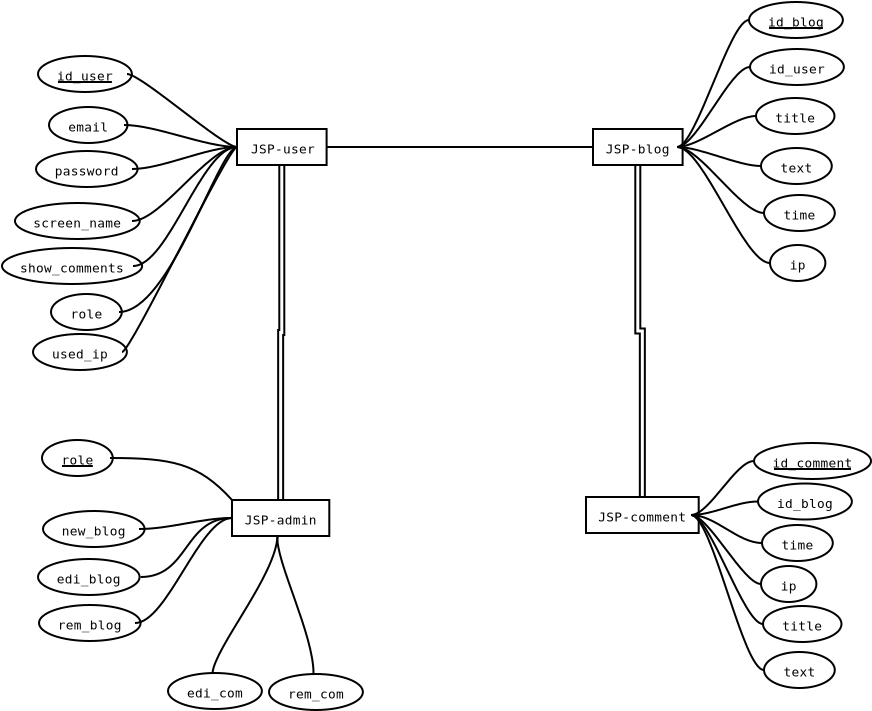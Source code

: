 <?xml version="1.0" encoding="UTF-8"?>
<dia:diagram xmlns:dia="http://www.lysator.liu.se/~alla/dia/">
  <dia:layer name="Background" visible="true">
    <dia:object type="ER - Entity" version="0" id="O0">
      <dia:attribute name="obj_pos">
        <dia:point val="12.15,2.55"/>
      </dia:attribute>
      <dia:attribute name="obj_bb">
        <dia:rectangle val="12.1,2.5;16.4,4.4"/>
      </dia:attribute>
      <dia:attribute name="elem_corner">
        <dia:point val="12.15,2.55"/>
      </dia:attribute>
      <dia:attribute name="elem_width">
        <dia:real val="4.2"/>
      </dia:attribute>
      <dia:attribute name="elem_height">
        <dia:real val="1.8"/>
      </dia:attribute>
      <dia:attribute name="border_width">
        <dia:real val="0.1"/>
      </dia:attribute>
      <dia:attribute name="border_color">
        <dia:color val="#000000"/>
      </dia:attribute>
      <dia:attribute name="inner_color">
        <dia:color val="#ffffff"/>
      </dia:attribute>
      <dia:attribute name="name">
        <dia:string>#JSP-user#</dia:string>
      </dia:attribute>
      <dia:attribute name="weak">
        <dia:boolean val="false"/>
      </dia:attribute>
      <dia:attribute name="associative">
        <dia:boolean val="false"/>
      </dia:attribute>
      <dia:attribute name="font">
        <dia:font family="monospace" style="0" name="Courier"/>
      </dia:attribute>
      <dia:attribute name="font_height">
        <dia:real val="0.8"/>
      </dia:attribute>
    </dia:object>
    <dia:object type="ER - Attribute" version="0" id="O1">
      <dia:attribute name="obj_pos">
        <dia:point val="2.2,-1.1"/>
      </dia:attribute>
      <dia:attribute name="obj_bb">
        <dia:rectangle val="2.15,-1.15;6.7,0.75"/>
      </dia:attribute>
      <dia:attribute name="elem_corner">
        <dia:point val="2.2,-1.1"/>
      </dia:attribute>
      <dia:attribute name="elem_width">
        <dia:real val="4.45"/>
      </dia:attribute>
      <dia:attribute name="elem_height">
        <dia:real val="1.8"/>
      </dia:attribute>
      <dia:attribute name="border_width">
        <dia:real val="0.1"/>
      </dia:attribute>
      <dia:attribute name="border_color">
        <dia:color val="#000000"/>
      </dia:attribute>
      <dia:attribute name="inner_color">
        <dia:color val="#ffffff"/>
      </dia:attribute>
      <dia:attribute name="name">
        <dia:string>#id_user#</dia:string>
      </dia:attribute>
      <dia:attribute name="key">
        <dia:boolean val="true"/>
      </dia:attribute>
      <dia:attribute name="weak_key">
        <dia:boolean val="false"/>
      </dia:attribute>
      <dia:attribute name="derived">
        <dia:boolean val="false"/>
      </dia:attribute>
      <dia:attribute name="multivalued">
        <dia:boolean val="false"/>
      </dia:attribute>
      <dia:attribute name="font">
        <dia:font family="monospace" style="0" name="Courier"/>
      </dia:attribute>
      <dia:attribute name="font_height">
        <dia:real val="0.8"/>
      </dia:attribute>
    </dia:object>
    <dia:object type="Standard - BezierLine" version="0" id="O2">
      <dia:attribute name="obj_pos">
        <dia:point val="6.65,-0.2"/>
      </dia:attribute>
      <dia:attribute name="obj_bb">
        <dia:rectangle val="6.6,-0.25;12.2,3.5"/>
      </dia:attribute>
      <dia:attribute name="bez_points">
        <dia:point val="6.65,-0.2"/>
        <dia:point val="7.364,-0.2"/>
        <dia:point val="11.436,3.45"/>
        <dia:point val="12.15,3.45"/>
      </dia:attribute>
      <dia:attribute name="corner_types">
        <dia:enum val="0"/>
        <dia:enum val="0"/>
      </dia:attribute>
      <dia:connections>
        <dia:connection handle="0" to="O1" connection="4"/>
        <dia:connection handle="3" to="O0" connection="3"/>
      </dia:connections>
    </dia:object>
    <dia:object type="ER - Attribute" version="0" id="O3">
      <dia:attribute name="obj_pos">
        <dia:point val="2.75,1.45"/>
      </dia:attribute>
      <dia:attribute name="obj_bb">
        <dia:rectangle val="2.7,1.4;6.55,3.3"/>
      </dia:attribute>
      <dia:attribute name="elem_corner">
        <dia:point val="2.75,1.45"/>
      </dia:attribute>
      <dia:attribute name="elem_width">
        <dia:real val="3.75"/>
      </dia:attribute>
      <dia:attribute name="elem_height">
        <dia:real val="1.8"/>
      </dia:attribute>
      <dia:attribute name="border_width">
        <dia:real val="0.1"/>
      </dia:attribute>
      <dia:attribute name="border_color">
        <dia:color val="#000000"/>
      </dia:attribute>
      <dia:attribute name="inner_color">
        <dia:color val="#ffffff"/>
      </dia:attribute>
      <dia:attribute name="name">
        <dia:string>#email#</dia:string>
      </dia:attribute>
      <dia:attribute name="key">
        <dia:boolean val="false"/>
      </dia:attribute>
      <dia:attribute name="weak_key">
        <dia:boolean val="false"/>
      </dia:attribute>
      <dia:attribute name="derived">
        <dia:boolean val="false"/>
      </dia:attribute>
      <dia:attribute name="multivalued">
        <dia:boolean val="false"/>
      </dia:attribute>
      <dia:attribute name="font">
        <dia:font family="monospace" style="0" name="Courier"/>
      </dia:attribute>
      <dia:attribute name="font_height">
        <dia:real val="0.8"/>
      </dia:attribute>
    </dia:object>
    <dia:object type="Standard - BezierLine" version="0" id="O4">
      <dia:attribute name="obj_pos">
        <dia:point val="6.5,2.35"/>
      </dia:attribute>
      <dia:attribute name="obj_bb">
        <dia:rectangle val="6.45,2.3;12.2,3.5"/>
      </dia:attribute>
      <dia:attribute name="bez_points">
        <dia:point val="6.5,2.35"/>
        <dia:point val="8.094,2.35"/>
        <dia:point val="10.556,3.45"/>
        <dia:point val="12.15,3.45"/>
      </dia:attribute>
      <dia:attribute name="corner_types">
        <dia:enum val="0"/>
        <dia:enum val="0"/>
      </dia:attribute>
      <dia:connections>
        <dia:connection handle="0" to="O3" connection="4"/>
        <dia:connection handle="3" to="O0" connection="3"/>
      </dia:connections>
    </dia:object>
    <dia:object type="ER - Attribute" version="0" id="O5">
      <dia:attribute name="obj_pos">
        <dia:point val="2.1,3.65"/>
      </dia:attribute>
      <dia:attribute name="obj_bb">
        <dia:rectangle val="2.05,3.6;6.95,5.5"/>
      </dia:attribute>
      <dia:attribute name="elem_corner">
        <dia:point val="2.1,3.65"/>
      </dia:attribute>
      <dia:attribute name="elem_width">
        <dia:real val="4.8"/>
      </dia:attribute>
      <dia:attribute name="elem_height">
        <dia:real val="1.8"/>
      </dia:attribute>
      <dia:attribute name="border_width">
        <dia:real val="0.1"/>
      </dia:attribute>
      <dia:attribute name="border_color">
        <dia:color val="#000000"/>
      </dia:attribute>
      <dia:attribute name="inner_color">
        <dia:color val="#ffffff"/>
      </dia:attribute>
      <dia:attribute name="name">
        <dia:string>#password#</dia:string>
      </dia:attribute>
      <dia:attribute name="key">
        <dia:boolean val="false"/>
      </dia:attribute>
      <dia:attribute name="weak_key">
        <dia:boolean val="false"/>
      </dia:attribute>
      <dia:attribute name="derived">
        <dia:boolean val="false"/>
      </dia:attribute>
      <dia:attribute name="multivalued">
        <dia:boolean val="false"/>
      </dia:attribute>
      <dia:attribute name="font">
        <dia:font family="monospace" style="0" name="Courier"/>
      </dia:attribute>
      <dia:attribute name="font_height">
        <dia:real val="0.8"/>
      </dia:attribute>
    </dia:object>
    <dia:object type="Standard - BezierLine" version="0" id="O6">
      <dia:attribute name="obj_pos">
        <dia:point val="12.15,3.45"/>
      </dia:attribute>
      <dia:attribute name="obj_bb">
        <dia:rectangle val="6.85,3.4;12.2,4.6"/>
      </dia:attribute>
      <dia:attribute name="bez_points">
        <dia:point val="12.15,3.45"/>
        <dia:point val="10.639,3.45"/>
        <dia:point val="8.411,4.55"/>
        <dia:point val="6.9,4.55"/>
      </dia:attribute>
      <dia:attribute name="corner_types">
        <dia:enum val="0"/>
        <dia:enum val="0"/>
      </dia:attribute>
      <dia:connections>
        <dia:connection handle="0" to="O0" connection="3"/>
        <dia:connection handle="3" to="O5" connection="4"/>
      </dia:connections>
    </dia:object>
    <dia:object type="ER - Attribute" version="0" id="O7">
      <dia:attribute name="obj_pos">
        <dia:point val="1.05,6.25"/>
      </dia:attribute>
      <dia:attribute name="obj_bb">
        <dia:rectangle val="1,6.2;6.95,8.1"/>
      </dia:attribute>
      <dia:attribute name="elem_corner">
        <dia:point val="1.05,6.25"/>
      </dia:attribute>
      <dia:attribute name="elem_width">
        <dia:real val="5.85"/>
      </dia:attribute>
      <dia:attribute name="elem_height">
        <dia:real val="1.8"/>
      </dia:attribute>
      <dia:attribute name="border_width">
        <dia:real val="0.1"/>
      </dia:attribute>
      <dia:attribute name="border_color">
        <dia:color val="#000000"/>
      </dia:attribute>
      <dia:attribute name="inner_color">
        <dia:color val="#ffffff"/>
      </dia:attribute>
      <dia:attribute name="name">
        <dia:string>#screen_name#</dia:string>
      </dia:attribute>
      <dia:attribute name="key">
        <dia:boolean val="false"/>
      </dia:attribute>
      <dia:attribute name="weak_key">
        <dia:boolean val="false"/>
      </dia:attribute>
      <dia:attribute name="derived">
        <dia:boolean val="false"/>
      </dia:attribute>
      <dia:attribute name="multivalued">
        <dia:boolean val="false"/>
      </dia:attribute>
      <dia:attribute name="font">
        <dia:font family="monospace" style="0" name="Courier"/>
      </dia:attribute>
      <dia:attribute name="font_height">
        <dia:real val="0.8"/>
      </dia:attribute>
    </dia:object>
    <dia:object type="Standard - BezierLine" version="0" id="O8">
      <dia:attribute name="obj_pos">
        <dia:point val="12.15,3.45"/>
      </dia:attribute>
      <dia:attribute name="obj_bb">
        <dia:rectangle val="6.85,3.4;12.2,7.2"/>
      </dia:attribute>
      <dia:attribute name="bez_points">
        <dia:point val="12.15,3.45"/>
        <dia:point val="10.689,3.45"/>
        <dia:point val="8.361,7.15"/>
        <dia:point val="6.9,7.15"/>
      </dia:attribute>
      <dia:attribute name="corner_types">
        <dia:enum val="0"/>
        <dia:enum val="0"/>
      </dia:attribute>
      <dia:connections>
        <dia:connection handle="0" to="O0" connection="3"/>
        <dia:connection handle="3" to="O7" connection="4"/>
      </dia:connections>
    </dia:object>
    <dia:object type="ER - Entity" version="0" id="O9">
      <dia:attribute name="obj_pos">
        <dia:point val="29.95,2.55"/>
      </dia:attribute>
      <dia:attribute name="obj_bb">
        <dia:rectangle val="29.9,2.5;34.2,4.4"/>
      </dia:attribute>
      <dia:attribute name="elem_corner">
        <dia:point val="29.95,2.55"/>
      </dia:attribute>
      <dia:attribute name="elem_width">
        <dia:real val="4.2"/>
      </dia:attribute>
      <dia:attribute name="elem_height">
        <dia:real val="1.8"/>
      </dia:attribute>
      <dia:attribute name="border_width">
        <dia:real val="0.1"/>
      </dia:attribute>
      <dia:attribute name="border_color">
        <dia:color val="#000000"/>
      </dia:attribute>
      <dia:attribute name="inner_color">
        <dia:color val="#ffffff"/>
      </dia:attribute>
      <dia:attribute name="name">
        <dia:string>#JSP-blog#</dia:string>
      </dia:attribute>
      <dia:attribute name="weak">
        <dia:boolean val="false"/>
      </dia:attribute>
      <dia:attribute name="associative">
        <dia:boolean val="false"/>
      </dia:attribute>
      <dia:attribute name="font">
        <dia:font family="monospace" style="0" name="Courier"/>
      </dia:attribute>
      <dia:attribute name="font_height">
        <dia:real val="0.8"/>
      </dia:attribute>
    </dia:object>
    <dia:object type="ER - Attribute" version="0" id="O10">
      <dia:attribute name="obj_pos">
        <dia:point val="37.75,-3.8"/>
      </dia:attribute>
      <dia:attribute name="obj_bb">
        <dia:rectangle val="37.7,-3.85;42.25,-1.95"/>
      </dia:attribute>
      <dia:attribute name="elem_corner">
        <dia:point val="37.75,-3.8"/>
      </dia:attribute>
      <dia:attribute name="elem_width">
        <dia:real val="4.45"/>
      </dia:attribute>
      <dia:attribute name="elem_height">
        <dia:real val="1.8"/>
      </dia:attribute>
      <dia:attribute name="border_width">
        <dia:real val="0.1"/>
      </dia:attribute>
      <dia:attribute name="border_color">
        <dia:color val="#000000"/>
      </dia:attribute>
      <dia:attribute name="inner_color">
        <dia:color val="#ffffff"/>
      </dia:attribute>
      <dia:attribute name="name">
        <dia:string>#id_blog#</dia:string>
      </dia:attribute>
      <dia:attribute name="key">
        <dia:boolean val="true"/>
      </dia:attribute>
      <dia:attribute name="weak_key">
        <dia:boolean val="false"/>
      </dia:attribute>
      <dia:attribute name="derived">
        <dia:boolean val="false"/>
      </dia:attribute>
      <dia:attribute name="multivalued">
        <dia:boolean val="false"/>
      </dia:attribute>
      <dia:attribute name="font">
        <dia:font family="monospace" style="0" name="Courier"/>
      </dia:attribute>
      <dia:attribute name="font_height">
        <dia:real val="0.8"/>
      </dia:attribute>
    </dia:object>
    <dia:object type="ER - Attribute" version="0" id="O11">
      <dia:attribute name="obj_pos">
        <dia:point val="37.8,-1.45"/>
      </dia:attribute>
      <dia:attribute name="obj_bb">
        <dia:rectangle val="37.75,-1.5;42.3,0.4"/>
      </dia:attribute>
      <dia:attribute name="elem_corner">
        <dia:point val="37.8,-1.45"/>
      </dia:attribute>
      <dia:attribute name="elem_width">
        <dia:real val="4.45"/>
      </dia:attribute>
      <dia:attribute name="elem_height">
        <dia:real val="1.8"/>
      </dia:attribute>
      <dia:attribute name="border_width">
        <dia:real val="0.1"/>
      </dia:attribute>
      <dia:attribute name="border_color">
        <dia:color val="#000000"/>
      </dia:attribute>
      <dia:attribute name="inner_color">
        <dia:color val="#ffffff"/>
      </dia:attribute>
      <dia:attribute name="name">
        <dia:string>#id_user#</dia:string>
      </dia:attribute>
      <dia:attribute name="key">
        <dia:boolean val="false"/>
      </dia:attribute>
      <dia:attribute name="weak_key">
        <dia:boolean val="false"/>
      </dia:attribute>
      <dia:attribute name="derived">
        <dia:boolean val="false"/>
      </dia:attribute>
      <dia:attribute name="multivalued">
        <dia:boolean val="false"/>
      </dia:attribute>
      <dia:attribute name="font">
        <dia:font family="monospace" style="0" name="Courier"/>
      </dia:attribute>
      <dia:attribute name="font_height">
        <dia:real val="0.8"/>
      </dia:attribute>
    </dia:object>
    <dia:object type="ER - Attribute" version="0" id="O12">
      <dia:attribute name="obj_pos">
        <dia:point val="38.1,1"/>
      </dia:attribute>
      <dia:attribute name="obj_bb">
        <dia:rectangle val="38.05,0.95;41.9,2.85"/>
      </dia:attribute>
      <dia:attribute name="elem_corner">
        <dia:point val="38.1,1"/>
      </dia:attribute>
      <dia:attribute name="elem_width">
        <dia:real val="3.75"/>
      </dia:attribute>
      <dia:attribute name="elem_height">
        <dia:real val="1.8"/>
      </dia:attribute>
      <dia:attribute name="border_width">
        <dia:real val="0.1"/>
      </dia:attribute>
      <dia:attribute name="border_color">
        <dia:color val="#000000"/>
      </dia:attribute>
      <dia:attribute name="inner_color">
        <dia:color val="#ffffff"/>
      </dia:attribute>
      <dia:attribute name="name">
        <dia:string>#title#</dia:string>
      </dia:attribute>
      <dia:attribute name="key">
        <dia:boolean val="false"/>
      </dia:attribute>
      <dia:attribute name="weak_key">
        <dia:boolean val="false"/>
      </dia:attribute>
      <dia:attribute name="derived">
        <dia:boolean val="false"/>
      </dia:attribute>
      <dia:attribute name="multivalued">
        <dia:boolean val="false"/>
      </dia:attribute>
      <dia:attribute name="font">
        <dia:font family="monospace" style="0" name="Courier"/>
      </dia:attribute>
      <dia:attribute name="font_height">
        <dia:real val="0.8"/>
      </dia:attribute>
    </dia:object>
    <dia:object type="ER - Attribute" version="0" id="O13">
      <dia:attribute name="obj_pos">
        <dia:point val="38.35,3.5"/>
      </dia:attribute>
      <dia:attribute name="obj_bb">
        <dia:rectangle val="38.3,3.45;41.8,5.35"/>
      </dia:attribute>
      <dia:attribute name="elem_corner">
        <dia:point val="38.35,3.5"/>
      </dia:attribute>
      <dia:attribute name="elem_width">
        <dia:real val="3.4"/>
      </dia:attribute>
      <dia:attribute name="elem_height">
        <dia:real val="1.8"/>
      </dia:attribute>
      <dia:attribute name="border_width">
        <dia:real val="0.1"/>
      </dia:attribute>
      <dia:attribute name="border_color">
        <dia:color val="#000000"/>
      </dia:attribute>
      <dia:attribute name="inner_color">
        <dia:color val="#ffffff"/>
      </dia:attribute>
      <dia:attribute name="name">
        <dia:string>#text#</dia:string>
      </dia:attribute>
      <dia:attribute name="key">
        <dia:boolean val="false"/>
      </dia:attribute>
      <dia:attribute name="weak_key">
        <dia:boolean val="false"/>
      </dia:attribute>
      <dia:attribute name="derived">
        <dia:boolean val="false"/>
      </dia:attribute>
      <dia:attribute name="multivalued">
        <dia:boolean val="false"/>
      </dia:attribute>
      <dia:attribute name="font">
        <dia:font family="monospace" style="0" name="Courier"/>
      </dia:attribute>
      <dia:attribute name="font_height">
        <dia:real val="0.8"/>
      </dia:attribute>
    </dia:object>
    <dia:object type="ER - Attribute" version="0" id="O14">
      <dia:attribute name="obj_pos">
        <dia:point val="38.5,5.85"/>
      </dia:attribute>
      <dia:attribute name="obj_bb">
        <dia:rectangle val="38.45,5.8;41.95,7.7"/>
      </dia:attribute>
      <dia:attribute name="elem_corner">
        <dia:point val="38.5,5.85"/>
      </dia:attribute>
      <dia:attribute name="elem_width">
        <dia:real val="3.4"/>
      </dia:attribute>
      <dia:attribute name="elem_height">
        <dia:real val="1.8"/>
      </dia:attribute>
      <dia:attribute name="border_width">
        <dia:real val="0.1"/>
      </dia:attribute>
      <dia:attribute name="border_color">
        <dia:color val="#000000"/>
      </dia:attribute>
      <dia:attribute name="inner_color">
        <dia:color val="#ffffff"/>
      </dia:attribute>
      <dia:attribute name="name">
        <dia:string>#time#</dia:string>
      </dia:attribute>
      <dia:attribute name="key">
        <dia:boolean val="false"/>
      </dia:attribute>
      <dia:attribute name="weak_key">
        <dia:boolean val="false"/>
      </dia:attribute>
      <dia:attribute name="derived">
        <dia:boolean val="false"/>
      </dia:attribute>
      <dia:attribute name="multivalued">
        <dia:boolean val="false"/>
      </dia:attribute>
      <dia:attribute name="font">
        <dia:font family="monospace" style="0" name="Courier"/>
      </dia:attribute>
      <dia:attribute name="font_height">
        <dia:real val="0.8"/>
      </dia:attribute>
    </dia:object>
    <dia:object type="ER - Attribute" version="0" id="O15">
      <dia:attribute name="obj_pos">
        <dia:point val="38.8,8.35"/>
      </dia:attribute>
      <dia:attribute name="obj_bb">
        <dia:rectangle val="38.75,8.3;41.55,10.2"/>
      </dia:attribute>
      <dia:attribute name="elem_corner">
        <dia:point val="38.8,8.35"/>
      </dia:attribute>
      <dia:attribute name="elem_width">
        <dia:real val="2.7"/>
      </dia:attribute>
      <dia:attribute name="elem_height">
        <dia:real val="1.8"/>
      </dia:attribute>
      <dia:attribute name="border_width">
        <dia:real val="0.1"/>
      </dia:attribute>
      <dia:attribute name="border_color">
        <dia:color val="#000000"/>
      </dia:attribute>
      <dia:attribute name="inner_color">
        <dia:color val="#ffffff"/>
      </dia:attribute>
      <dia:attribute name="name">
        <dia:string>#ip#</dia:string>
      </dia:attribute>
      <dia:attribute name="key">
        <dia:boolean val="false"/>
      </dia:attribute>
      <dia:attribute name="weak_key">
        <dia:boolean val="false"/>
      </dia:attribute>
      <dia:attribute name="derived">
        <dia:boolean val="false"/>
      </dia:attribute>
      <dia:attribute name="multivalued">
        <dia:boolean val="false"/>
      </dia:attribute>
      <dia:attribute name="font">
        <dia:font family="monospace" style="0" name="Courier"/>
      </dia:attribute>
      <dia:attribute name="font_height">
        <dia:real val="0.8"/>
      </dia:attribute>
    </dia:object>
    <dia:object type="Standard - BezierLine" version="0" id="O16">
      <dia:attribute name="obj_pos">
        <dia:point val="34.15,3.45"/>
      </dia:attribute>
      <dia:attribute name="obj_bb">
        <dia:rectangle val="34.1,-2.95;37.8,3.5"/>
      </dia:attribute>
      <dia:attribute name="bez_points">
        <dia:point val="34.15,3.45"/>
        <dia:point val="35.113,3.45"/>
        <dia:point val="36.787,-2.9"/>
        <dia:point val="37.75,-2.9"/>
      </dia:attribute>
      <dia:attribute name="corner_types">
        <dia:enum val="0"/>
        <dia:enum val="0"/>
      </dia:attribute>
      <dia:connections>
        <dia:connection handle="0" to="O9" connection="4"/>
        <dia:connection handle="3" to="O10" connection="3"/>
      </dia:connections>
    </dia:object>
    <dia:object type="Standard - BezierLine" version="0" id="O17">
      <dia:attribute name="obj_pos">
        <dia:point val="37.8,-0.55"/>
      </dia:attribute>
      <dia:attribute name="obj_bb">
        <dia:rectangle val="34.1,-0.6;37.85,3.5"/>
      </dia:attribute>
      <dia:attribute name="bez_points">
        <dia:point val="37.8,-0.55"/>
        <dia:point val="36.821,-0.55"/>
        <dia:point val="35.129,3.45"/>
        <dia:point val="34.15,3.45"/>
      </dia:attribute>
      <dia:attribute name="corner_types">
        <dia:enum val="0"/>
        <dia:enum val="0"/>
      </dia:attribute>
      <dia:connections>
        <dia:connection handle="0" to="O11" connection="3"/>
        <dia:connection handle="3" to="O9" connection="4"/>
      </dia:connections>
    </dia:object>
    <dia:object type="Standard - BezierLine" version="0" id="O18">
      <dia:attribute name="obj_pos">
        <dia:point val="38.1,1.9"/>
      </dia:attribute>
      <dia:attribute name="obj_bb">
        <dia:rectangle val="34.1,1.85;38.15,3.5"/>
      </dia:attribute>
      <dia:attribute name="bez_points">
        <dia:point val="38.1,1.9"/>
        <dia:point val="37.021,1.9"/>
        <dia:point val="35.229,3.45"/>
        <dia:point val="34.15,3.45"/>
      </dia:attribute>
      <dia:attribute name="corner_types">
        <dia:enum val="0"/>
        <dia:enum val="0"/>
      </dia:attribute>
      <dia:connections>
        <dia:connection handle="0" to="O12" connection="3"/>
        <dia:connection handle="3" to="O9" connection="4"/>
      </dia:connections>
    </dia:object>
    <dia:object type="Standard - BezierLine" version="0" id="O19">
      <dia:attribute name="obj_pos">
        <dia:point val="38.35,4.4"/>
      </dia:attribute>
      <dia:attribute name="obj_bb">
        <dia:rectangle val="34.1,3.4;38.4,4.45"/>
      </dia:attribute>
      <dia:attribute name="bez_points">
        <dia:point val="38.35,4.4"/>
        <dia:point val="37.188,4.4"/>
        <dia:point val="35.312,3.45"/>
        <dia:point val="34.15,3.45"/>
      </dia:attribute>
      <dia:attribute name="corner_types">
        <dia:enum val="0"/>
        <dia:enum val="0"/>
      </dia:attribute>
      <dia:connections>
        <dia:connection handle="0" to="O13" connection="3"/>
        <dia:connection handle="3" to="O9" connection="4"/>
      </dia:connections>
    </dia:object>
    <dia:object type="Standard - BezierLine" version="0" id="O20">
      <dia:attribute name="obj_pos">
        <dia:point val="38.5,6.75"/>
      </dia:attribute>
      <dia:attribute name="obj_bb">
        <dia:rectangle val="34.1,3.4;38.55,6.8"/>
      </dia:attribute>
      <dia:attribute name="bez_points">
        <dia:point val="38.5,6.75"/>
        <dia:point val="37.338,6.75"/>
        <dia:point val="35.312,3.45"/>
        <dia:point val="34.15,3.45"/>
      </dia:attribute>
      <dia:attribute name="corner_types">
        <dia:enum val="0"/>
        <dia:enum val="0"/>
      </dia:attribute>
      <dia:connections>
        <dia:connection handle="0" to="O14" connection="3"/>
        <dia:connection handle="3" to="O9" connection="4"/>
      </dia:connections>
    </dia:object>
    <dia:object type="Standard - BezierLine" version="0" id="O21">
      <dia:attribute name="obj_pos">
        <dia:point val="38.8,9.25"/>
      </dia:attribute>
      <dia:attribute name="obj_bb">
        <dia:rectangle val="34.1,3.4;38.85,9.3"/>
      </dia:attribute>
      <dia:attribute name="bez_points">
        <dia:point val="38.8,9.25"/>
        <dia:point val="37.489,9.25"/>
        <dia:point val="35.461,3.45"/>
        <dia:point val="34.15,3.45"/>
      </dia:attribute>
      <dia:attribute name="corner_types">
        <dia:enum val="0"/>
        <dia:enum val="0"/>
      </dia:attribute>
      <dia:connections>
        <dia:connection handle="0" to="O15" connection="3"/>
        <dia:connection handle="3" to="O9" connection="4"/>
      </dia:connections>
    </dia:object>
    <dia:object type="ER - Entity" version="0" id="O22">
      <dia:attribute name="obj_pos">
        <dia:point val="29.6,20.95"/>
      </dia:attribute>
      <dia:attribute name="obj_bb">
        <dia:rectangle val="29.55,20.9;34.9,22.8"/>
      </dia:attribute>
      <dia:attribute name="elem_corner">
        <dia:point val="29.6,20.95"/>
      </dia:attribute>
      <dia:attribute name="elem_width">
        <dia:real val="5.25"/>
      </dia:attribute>
      <dia:attribute name="elem_height">
        <dia:real val="1.8"/>
      </dia:attribute>
      <dia:attribute name="border_width">
        <dia:real val="0.1"/>
      </dia:attribute>
      <dia:attribute name="border_color">
        <dia:color val="#000000"/>
      </dia:attribute>
      <dia:attribute name="inner_color">
        <dia:color val="#ffffff"/>
      </dia:attribute>
      <dia:attribute name="name">
        <dia:string>#JSP-comment#</dia:string>
      </dia:attribute>
      <dia:attribute name="weak">
        <dia:boolean val="false"/>
      </dia:attribute>
      <dia:attribute name="associative">
        <dia:boolean val="false"/>
      </dia:attribute>
      <dia:attribute name="font">
        <dia:font family="monospace" style="0" name="Courier"/>
      </dia:attribute>
      <dia:attribute name="font_height">
        <dia:real val="0.8"/>
      </dia:attribute>
    </dia:object>
    <dia:object type="ER - Attribute" version="0" id="O23">
      <dia:attribute name="obj_pos">
        <dia:point val="38,18.25"/>
      </dia:attribute>
      <dia:attribute name="obj_bb">
        <dia:rectangle val="37.95,18.2;43.55,20.1"/>
      </dia:attribute>
      <dia:attribute name="elem_corner">
        <dia:point val="38,18.25"/>
      </dia:attribute>
      <dia:attribute name="elem_width">
        <dia:real val="5.5"/>
      </dia:attribute>
      <dia:attribute name="elem_height">
        <dia:real val="1.8"/>
      </dia:attribute>
      <dia:attribute name="border_width">
        <dia:real val="0.1"/>
      </dia:attribute>
      <dia:attribute name="border_color">
        <dia:color val="#000000"/>
      </dia:attribute>
      <dia:attribute name="inner_color">
        <dia:color val="#ffffff"/>
      </dia:attribute>
      <dia:attribute name="name">
        <dia:string>#id_comment#</dia:string>
      </dia:attribute>
      <dia:attribute name="key">
        <dia:boolean val="true"/>
      </dia:attribute>
      <dia:attribute name="weak_key">
        <dia:boolean val="false"/>
      </dia:attribute>
      <dia:attribute name="derived">
        <dia:boolean val="false"/>
      </dia:attribute>
      <dia:attribute name="multivalued">
        <dia:boolean val="false"/>
      </dia:attribute>
      <dia:attribute name="font">
        <dia:font family="monospace" style="0" name="Courier"/>
      </dia:attribute>
      <dia:attribute name="font_height">
        <dia:real val="0.8"/>
      </dia:attribute>
    </dia:object>
    <dia:object type="ER - Attribute" version="0" id="O24">
      <dia:attribute name="obj_pos">
        <dia:point val="38.4,22.35"/>
      </dia:attribute>
      <dia:attribute name="obj_bb">
        <dia:rectangle val="38.35,22.3;41.85,24.2"/>
      </dia:attribute>
      <dia:attribute name="elem_corner">
        <dia:point val="38.4,22.35"/>
      </dia:attribute>
      <dia:attribute name="elem_width">
        <dia:real val="3.4"/>
      </dia:attribute>
      <dia:attribute name="elem_height">
        <dia:real val="1.8"/>
      </dia:attribute>
      <dia:attribute name="border_width">
        <dia:real val="0.1"/>
      </dia:attribute>
      <dia:attribute name="border_color">
        <dia:color val="#000000"/>
      </dia:attribute>
      <dia:attribute name="inner_color">
        <dia:color val="#ffffff"/>
      </dia:attribute>
      <dia:attribute name="name">
        <dia:string>#time#</dia:string>
      </dia:attribute>
      <dia:attribute name="key">
        <dia:boolean val="false"/>
      </dia:attribute>
      <dia:attribute name="weak_key">
        <dia:boolean val="false"/>
      </dia:attribute>
      <dia:attribute name="derived">
        <dia:boolean val="false"/>
      </dia:attribute>
      <dia:attribute name="multivalued">
        <dia:boolean val="false"/>
      </dia:attribute>
      <dia:attribute name="font">
        <dia:font family="monospace" style="0" name="Courier"/>
      </dia:attribute>
      <dia:attribute name="font_height">
        <dia:real val="0.8"/>
      </dia:attribute>
    </dia:object>
    <dia:object type="ER - Attribute" version="0" id="O25">
      <dia:attribute name="obj_pos">
        <dia:point val="38.35,24.4"/>
      </dia:attribute>
      <dia:attribute name="obj_bb">
        <dia:rectangle val="38.3,24.35;41.1,26.25"/>
      </dia:attribute>
      <dia:attribute name="elem_corner">
        <dia:point val="38.35,24.4"/>
      </dia:attribute>
      <dia:attribute name="elem_width">
        <dia:real val="2.7"/>
      </dia:attribute>
      <dia:attribute name="elem_height">
        <dia:real val="1.8"/>
      </dia:attribute>
      <dia:attribute name="border_width">
        <dia:real val="0.1"/>
      </dia:attribute>
      <dia:attribute name="border_color">
        <dia:color val="#000000"/>
      </dia:attribute>
      <dia:attribute name="inner_color">
        <dia:color val="#ffffff"/>
      </dia:attribute>
      <dia:attribute name="name">
        <dia:string>#ip#</dia:string>
      </dia:attribute>
      <dia:attribute name="key">
        <dia:boolean val="false"/>
      </dia:attribute>
      <dia:attribute name="weak_key">
        <dia:boolean val="false"/>
      </dia:attribute>
      <dia:attribute name="derived">
        <dia:boolean val="false"/>
      </dia:attribute>
      <dia:attribute name="multivalued">
        <dia:boolean val="false"/>
      </dia:attribute>
      <dia:attribute name="font">
        <dia:font family="monospace" style="0" name="Courier"/>
      </dia:attribute>
      <dia:attribute name="font_height">
        <dia:real val="0.8"/>
      </dia:attribute>
    </dia:object>
    <dia:object type="ER - Attribute" version="0" id="O26">
      <dia:attribute name="obj_pos">
        <dia:point val="38.45,26.4"/>
      </dia:attribute>
      <dia:attribute name="obj_bb">
        <dia:rectangle val="38.4,26.35;42.25,28.25"/>
      </dia:attribute>
      <dia:attribute name="elem_corner">
        <dia:point val="38.45,26.4"/>
      </dia:attribute>
      <dia:attribute name="elem_width">
        <dia:real val="3.75"/>
      </dia:attribute>
      <dia:attribute name="elem_height">
        <dia:real val="1.8"/>
      </dia:attribute>
      <dia:attribute name="border_width">
        <dia:real val="0.1"/>
      </dia:attribute>
      <dia:attribute name="border_color">
        <dia:color val="#000000"/>
      </dia:attribute>
      <dia:attribute name="inner_color">
        <dia:color val="#ffffff"/>
      </dia:attribute>
      <dia:attribute name="name">
        <dia:string>#title#</dia:string>
      </dia:attribute>
      <dia:attribute name="key">
        <dia:boolean val="false"/>
      </dia:attribute>
      <dia:attribute name="weak_key">
        <dia:boolean val="false"/>
      </dia:attribute>
      <dia:attribute name="derived">
        <dia:boolean val="false"/>
      </dia:attribute>
      <dia:attribute name="multivalued">
        <dia:boolean val="false"/>
      </dia:attribute>
      <dia:attribute name="font">
        <dia:font family="monospace" style="0" name="Courier"/>
      </dia:attribute>
      <dia:attribute name="font_height">
        <dia:real val="0.8"/>
      </dia:attribute>
    </dia:object>
    <dia:object type="ER - Attribute" version="0" id="O27">
      <dia:attribute name="obj_pos">
        <dia:point val="38.5,28.7"/>
      </dia:attribute>
      <dia:attribute name="obj_bb">
        <dia:rectangle val="38.45,28.65;41.95,30.55"/>
      </dia:attribute>
      <dia:attribute name="elem_corner">
        <dia:point val="38.5,28.7"/>
      </dia:attribute>
      <dia:attribute name="elem_width">
        <dia:real val="3.4"/>
      </dia:attribute>
      <dia:attribute name="elem_height">
        <dia:real val="1.8"/>
      </dia:attribute>
      <dia:attribute name="border_width">
        <dia:real val="0.1"/>
      </dia:attribute>
      <dia:attribute name="border_color">
        <dia:color val="#000000"/>
      </dia:attribute>
      <dia:attribute name="inner_color">
        <dia:color val="#ffffff"/>
      </dia:attribute>
      <dia:attribute name="name">
        <dia:string>#text#</dia:string>
      </dia:attribute>
      <dia:attribute name="key">
        <dia:boolean val="false"/>
      </dia:attribute>
      <dia:attribute name="weak_key">
        <dia:boolean val="false"/>
      </dia:attribute>
      <dia:attribute name="derived">
        <dia:boolean val="false"/>
      </dia:attribute>
      <dia:attribute name="multivalued">
        <dia:boolean val="false"/>
      </dia:attribute>
      <dia:attribute name="font">
        <dia:font family="monospace" style="0" name="Courier"/>
      </dia:attribute>
      <dia:attribute name="font_height">
        <dia:real val="0.8"/>
      </dia:attribute>
    </dia:object>
    <dia:object type="Standard - BezierLine" version="0" id="O28">
      <dia:attribute name="obj_pos">
        <dia:point val="34.85,21.85"/>
      </dia:attribute>
      <dia:attribute name="obj_bb">
        <dia:rectangle val="34.8,19.1;38.05,21.9"/>
      </dia:attribute>
      <dia:attribute name="bez_points">
        <dia:point val="34.85,21.85"/>
        <dia:point val="35.763,21.85"/>
        <dia:point val="37.087,19.15"/>
        <dia:point val="38,19.15"/>
      </dia:attribute>
      <dia:attribute name="corner_types">
        <dia:enum val="0"/>
        <dia:enum val="0"/>
      </dia:attribute>
      <dia:connections>
        <dia:connection handle="0" to="O22" connection="4"/>
        <dia:connection handle="3" to="O23" connection="3"/>
      </dia:connections>
    </dia:object>
    <dia:object type="Standard - BezierLine" version="0" id="O29">
      <dia:attribute name="obj_pos">
        <dia:point val="38.4,23.25"/>
      </dia:attribute>
      <dia:attribute name="obj_bb">
        <dia:rectangle val="34.8,21.8;38.45,23.3"/>
      </dia:attribute>
      <dia:attribute name="bez_points">
        <dia:point val="38.4,23.25"/>
        <dia:point val="37.188,23.25"/>
        <dia:point val="36.062,21.85"/>
        <dia:point val="34.85,21.85"/>
      </dia:attribute>
      <dia:attribute name="corner_types">
        <dia:enum val="0"/>
        <dia:enum val="0"/>
      </dia:attribute>
      <dia:connections>
        <dia:connection handle="0" to="O24" connection="3"/>
        <dia:connection handle="3" to="O22" connection="4"/>
      </dia:connections>
    </dia:object>
    <dia:object type="Standard - BezierLine" version="0" id="O30">
      <dia:attribute name="obj_pos">
        <dia:point val="38.35,25.3"/>
      </dia:attribute>
      <dia:attribute name="obj_bb">
        <dia:rectangle val="34.8,21.8;38.4,25.35"/>
      </dia:attribute>
      <dia:attribute name="bez_points">
        <dia:point val="38.35,25.3"/>
        <dia:point val="37.47,25.3"/>
        <dia:point val="35.73,21.85"/>
        <dia:point val="34.85,21.85"/>
      </dia:attribute>
      <dia:attribute name="corner_types">
        <dia:enum val="0"/>
        <dia:enum val="0"/>
      </dia:attribute>
      <dia:connections>
        <dia:connection handle="0" to="O25" connection="3"/>
        <dia:connection handle="3" to="O22" connection="4"/>
      </dia:connections>
    </dia:object>
    <dia:object type="Standard - BezierLine" version="0" id="O31">
      <dia:attribute name="obj_pos">
        <dia:point val="38.45,27.3"/>
      </dia:attribute>
      <dia:attribute name="obj_bb">
        <dia:rectangle val="34.8,21.8;38.5,27.35"/>
      </dia:attribute>
      <dia:attribute name="bez_points">
        <dia:point val="38.45,27.3"/>
        <dia:point val="37.487,27.3"/>
        <dia:point val="35.813,21.85"/>
        <dia:point val="34.85,21.85"/>
      </dia:attribute>
      <dia:attribute name="corner_types">
        <dia:enum val="0"/>
        <dia:enum val="0"/>
      </dia:attribute>
      <dia:connections>
        <dia:connection handle="0" to="O26" connection="3"/>
        <dia:connection handle="3" to="O22" connection="4"/>
      </dia:connections>
    </dia:object>
    <dia:object type="Standard - BezierLine" version="0" id="O32">
      <dia:attribute name="obj_pos">
        <dia:point val="38.5,29.6"/>
      </dia:attribute>
      <dia:attribute name="obj_bb">
        <dia:rectangle val="34.8,21.8;38.55,29.65"/>
      </dia:attribute>
      <dia:attribute name="bez_points">
        <dia:point val="38.5,29.6"/>
        <dia:point val="37.438,29.6"/>
        <dia:point val="35.912,21.85"/>
        <dia:point val="34.85,21.85"/>
      </dia:attribute>
      <dia:attribute name="corner_types">
        <dia:enum val="0"/>
        <dia:enum val="0"/>
      </dia:attribute>
      <dia:connections>
        <dia:connection handle="0" to="O27" connection="3"/>
        <dia:connection handle="3" to="O22" connection="4"/>
      </dia:connections>
    </dia:object>
    <dia:object type="ER - Attribute" version="0" id="O33">
      <dia:attribute name="obj_pos">
        <dia:point val="0.4,8.5"/>
      </dia:attribute>
      <dia:attribute name="obj_bb">
        <dia:rectangle val="0.35,8.45;7,10.35"/>
      </dia:attribute>
      <dia:attribute name="elem_corner">
        <dia:point val="0.4,8.5"/>
      </dia:attribute>
      <dia:attribute name="elem_width">
        <dia:real val="6.55"/>
      </dia:attribute>
      <dia:attribute name="elem_height">
        <dia:real val="1.8"/>
      </dia:attribute>
      <dia:attribute name="border_width">
        <dia:real val="0.1"/>
      </dia:attribute>
      <dia:attribute name="border_color">
        <dia:color val="#000000"/>
      </dia:attribute>
      <dia:attribute name="inner_color">
        <dia:color val="#ffffff"/>
      </dia:attribute>
      <dia:attribute name="name">
        <dia:string>#show_comments#</dia:string>
      </dia:attribute>
      <dia:attribute name="key">
        <dia:boolean val="false"/>
      </dia:attribute>
      <dia:attribute name="weak_key">
        <dia:boolean val="false"/>
      </dia:attribute>
      <dia:attribute name="derived">
        <dia:boolean val="false"/>
      </dia:attribute>
      <dia:attribute name="multivalued">
        <dia:boolean val="false"/>
      </dia:attribute>
      <dia:attribute name="font">
        <dia:font family="monospace" style="0" name="Courier"/>
      </dia:attribute>
      <dia:attribute name="font_height">
        <dia:real val="0.8"/>
      </dia:attribute>
    </dia:object>
    <dia:object type="Standard - BezierLine" version="0" id="O34">
      <dia:attribute name="obj_pos">
        <dia:point val="6.95,9.4"/>
      </dia:attribute>
      <dia:attribute name="obj_bb">
        <dia:rectangle val="6.9,3.4;12.2,9.45"/>
      </dia:attribute>
      <dia:attribute name="bez_points">
        <dia:point val="6.95,9.4"/>
        <dia:point val="8.726,9.4"/>
        <dia:point val="10.374,3.45"/>
        <dia:point val="12.15,3.45"/>
      </dia:attribute>
      <dia:attribute name="corner_types">
        <dia:enum val="0"/>
        <dia:enum val="0"/>
      </dia:attribute>
      <dia:connections>
        <dia:connection handle="0" to="O33" connection="4"/>
        <dia:connection handle="3" to="O0" connection="3"/>
      </dia:connections>
    </dia:object>
    <dia:object type="ER - Entity" version="0" id="O35">
      <dia:attribute name="obj_pos">
        <dia:point val="11.9,21.1"/>
      </dia:attribute>
      <dia:attribute name="obj_bb">
        <dia:rectangle val="11.85,21.05;16.5,22.95"/>
      </dia:attribute>
      <dia:attribute name="elem_corner">
        <dia:point val="11.9,21.1"/>
      </dia:attribute>
      <dia:attribute name="elem_width">
        <dia:real val="4.55"/>
      </dia:attribute>
      <dia:attribute name="elem_height">
        <dia:real val="1.8"/>
      </dia:attribute>
      <dia:attribute name="border_width">
        <dia:real val="0.1"/>
      </dia:attribute>
      <dia:attribute name="border_color">
        <dia:color val="#000000"/>
      </dia:attribute>
      <dia:attribute name="inner_color">
        <dia:color val="#ffffff"/>
      </dia:attribute>
      <dia:attribute name="name">
        <dia:string>#JSP-admin#</dia:string>
      </dia:attribute>
      <dia:attribute name="weak">
        <dia:boolean val="false"/>
      </dia:attribute>
      <dia:attribute name="associative">
        <dia:boolean val="false"/>
      </dia:attribute>
      <dia:attribute name="font">
        <dia:font family="monospace" style="0" name="Courier"/>
      </dia:attribute>
      <dia:attribute name="font_height">
        <dia:real val="0.8"/>
      </dia:attribute>
    </dia:object>
    <dia:object type="ER - Attribute" version="0" id="O36">
      <dia:attribute name="obj_pos">
        <dia:point val="2.85,10.8"/>
      </dia:attribute>
      <dia:attribute name="obj_bb">
        <dia:rectangle val="2.8,10.75;6.3,12.65"/>
      </dia:attribute>
      <dia:attribute name="elem_corner">
        <dia:point val="2.85,10.8"/>
      </dia:attribute>
      <dia:attribute name="elem_width">
        <dia:real val="3.4"/>
      </dia:attribute>
      <dia:attribute name="elem_height">
        <dia:real val="1.8"/>
      </dia:attribute>
      <dia:attribute name="border_width">
        <dia:real val="0.1"/>
      </dia:attribute>
      <dia:attribute name="border_color">
        <dia:color val="#000000"/>
      </dia:attribute>
      <dia:attribute name="inner_color">
        <dia:color val="#ffffff"/>
      </dia:attribute>
      <dia:attribute name="name">
        <dia:string>#role#</dia:string>
      </dia:attribute>
      <dia:attribute name="key">
        <dia:boolean val="false"/>
      </dia:attribute>
      <dia:attribute name="weak_key">
        <dia:boolean val="false"/>
      </dia:attribute>
      <dia:attribute name="derived">
        <dia:boolean val="false"/>
      </dia:attribute>
      <dia:attribute name="multivalued">
        <dia:boolean val="false"/>
      </dia:attribute>
      <dia:attribute name="font">
        <dia:font family="monospace" style="0" name="Courier"/>
      </dia:attribute>
      <dia:attribute name="font_height">
        <dia:real val="0.8"/>
      </dia:attribute>
    </dia:object>
    <dia:object type="Standard - BezierLine" version="0" id="O37">
      <dia:attribute name="obj_pos">
        <dia:point val="6.25,11.7"/>
      </dia:attribute>
      <dia:attribute name="obj_bb">
        <dia:rectangle val="6.2,3.395;12.205,11.75"/>
      </dia:attribute>
      <dia:attribute name="bez_points">
        <dia:point val="6.25,11.7"/>
        <dia:point val="8.806,11.7"/>
        <dia:point val="11.2,3.55"/>
        <dia:point val="12.15,3.45"/>
      </dia:attribute>
      <dia:attribute name="corner_types">
        <dia:enum val="0"/>
        <dia:enum val="0"/>
      </dia:attribute>
      <dia:connections>
        <dia:connection handle="0" to="O36" connection="4"/>
        <dia:connection handle="3" to="O0" connection="3"/>
      </dia:connections>
    </dia:object>
    <dia:object type="ER - Attribute" version="0" id="O38">
      <dia:attribute name="obj_pos">
        <dia:point val="2.4,18.1"/>
      </dia:attribute>
      <dia:attribute name="obj_bb">
        <dia:rectangle val="2.35,18.05;5.85,19.95"/>
      </dia:attribute>
      <dia:attribute name="elem_corner">
        <dia:point val="2.4,18.1"/>
      </dia:attribute>
      <dia:attribute name="elem_width">
        <dia:real val="3.4"/>
      </dia:attribute>
      <dia:attribute name="elem_height">
        <dia:real val="1.8"/>
      </dia:attribute>
      <dia:attribute name="border_width">
        <dia:real val="0.1"/>
      </dia:attribute>
      <dia:attribute name="border_color">
        <dia:color val="#000000"/>
      </dia:attribute>
      <dia:attribute name="inner_color">
        <dia:color val="#ffffff"/>
      </dia:attribute>
      <dia:attribute name="name">
        <dia:string>#role#</dia:string>
      </dia:attribute>
      <dia:attribute name="key">
        <dia:boolean val="true"/>
      </dia:attribute>
      <dia:attribute name="weak_key">
        <dia:boolean val="false"/>
      </dia:attribute>
      <dia:attribute name="derived">
        <dia:boolean val="false"/>
      </dia:attribute>
      <dia:attribute name="multivalued">
        <dia:boolean val="false"/>
      </dia:attribute>
      <dia:attribute name="font">
        <dia:font family="monospace" style="0" name="Courier"/>
      </dia:attribute>
      <dia:attribute name="font_height">
        <dia:real val="0.8"/>
      </dia:attribute>
    </dia:object>
    <dia:object type="ER - Attribute" version="0" id="O39">
      <dia:attribute name="obj_pos">
        <dia:point val="2.45,21.65"/>
      </dia:attribute>
      <dia:attribute name="obj_bb">
        <dia:rectangle val="2.4,21.6;7.3,23.5"/>
      </dia:attribute>
      <dia:attribute name="elem_corner">
        <dia:point val="2.45,21.65"/>
      </dia:attribute>
      <dia:attribute name="elem_width">
        <dia:real val="4.8"/>
      </dia:attribute>
      <dia:attribute name="elem_height">
        <dia:real val="1.8"/>
      </dia:attribute>
      <dia:attribute name="border_width">
        <dia:real val="0.1"/>
      </dia:attribute>
      <dia:attribute name="border_color">
        <dia:color val="#000000"/>
      </dia:attribute>
      <dia:attribute name="inner_color">
        <dia:color val="#ffffff"/>
      </dia:attribute>
      <dia:attribute name="name">
        <dia:string>#new_blog#</dia:string>
      </dia:attribute>
      <dia:attribute name="key">
        <dia:boolean val="false"/>
      </dia:attribute>
      <dia:attribute name="weak_key">
        <dia:boolean val="false"/>
      </dia:attribute>
      <dia:attribute name="derived">
        <dia:boolean val="false"/>
      </dia:attribute>
      <dia:attribute name="multivalued">
        <dia:boolean val="false"/>
      </dia:attribute>
      <dia:attribute name="font">
        <dia:font family="monospace" style="0" name="Courier"/>
      </dia:attribute>
      <dia:attribute name="font_height">
        <dia:real val="0.8"/>
      </dia:attribute>
    </dia:object>
    <dia:object type="ER - Attribute" version="0" id="O40">
      <dia:attribute name="obj_pos">
        <dia:point val="2.2,24.05"/>
      </dia:attribute>
      <dia:attribute name="obj_bb">
        <dia:rectangle val="2.15,24;7.05,25.9"/>
      </dia:attribute>
      <dia:attribute name="elem_corner">
        <dia:point val="2.2,24.05"/>
      </dia:attribute>
      <dia:attribute name="elem_width">
        <dia:real val="4.8"/>
      </dia:attribute>
      <dia:attribute name="elem_height">
        <dia:real val="1.8"/>
      </dia:attribute>
      <dia:attribute name="border_width">
        <dia:real val="0.1"/>
      </dia:attribute>
      <dia:attribute name="border_color">
        <dia:color val="#000000"/>
      </dia:attribute>
      <dia:attribute name="inner_color">
        <dia:color val="#ffffff"/>
      </dia:attribute>
      <dia:attribute name="name">
        <dia:string>#edi_blog#</dia:string>
      </dia:attribute>
      <dia:attribute name="key">
        <dia:boolean val="false"/>
      </dia:attribute>
      <dia:attribute name="weak_key">
        <dia:boolean val="false"/>
      </dia:attribute>
      <dia:attribute name="derived">
        <dia:boolean val="false"/>
      </dia:attribute>
      <dia:attribute name="multivalued">
        <dia:boolean val="false"/>
      </dia:attribute>
      <dia:attribute name="font">
        <dia:font family="monospace" style="0" name="Courier"/>
      </dia:attribute>
      <dia:attribute name="font_height">
        <dia:real val="0.8"/>
      </dia:attribute>
    </dia:object>
    <dia:object type="ER - Attribute" version="0" id="O41">
      <dia:attribute name="obj_pos">
        <dia:point val="2.25,26.35"/>
      </dia:attribute>
      <dia:attribute name="obj_bb">
        <dia:rectangle val="2.2,26.3;7.1,28.2"/>
      </dia:attribute>
      <dia:attribute name="elem_corner">
        <dia:point val="2.25,26.35"/>
      </dia:attribute>
      <dia:attribute name="elem_width">
        <dia:real val="4.8"/>
      </dia:attribute>
      <dia:attribute name="elem_height">
        <dia:real val="1.8"/>
      </dia:attribute>
      <dia:attribute name="border_width">
        <dia:real val="0.1"/>
      </dia:attribute>
      <dia:attribute name="border_color">
        <dia:color val="#000000"/>
      </dia:attribute>
      <dia:attribute name="inner_color">
        <dia:color val="#ffffff"/>
      </dia:attribute>
      <dia:attribute name="name">
        <dia:string>#rem_blog#</dia:string>
      </dia:attribute>
      <dia:attribute name="key">
        <dia:boolean val="false"/>
      </dia:attribute>
      <dia:attribute name="weak_key">
        <dia:boolean val="false"/>
      </dia:attribute>
      <dia:attribute name="derived">
        <dia:boolean val="false"/>
      </dia:attribute>
      <dia:attribute name="multivalued">
        <dia:boolean val="false"/>
      </dia:attribute>
      <dia:attribute name="font">
        <dia:font family="monospace" style="0" name="Courier"/>
      </dia:attribute>
      <dia:attribute name="font_height">
        <dia:real val="0.8"/>
      </dia:attribute>
    </dia:object>
    <dia:object type="ER - Attribute" version="0" id="O42">
      <dia:attribute name="obj_pos">
        <dia:point val="8.7,29.75"/>
      </dia:attribute>
      <dia:attribute name="obj_bb">
        <dia:rectangle val="8.65,29.7;13.2,31.6"/>
      </dia:attribute>
      <dia:attribute name="elem_corner">
        <dia:point val="8.7,29.75"/>
      </dia:attribute>
      <dia:attribute name="elem_width">
        <dia:real val="4.45"/>
      </dia:attribute>
      <dia:attribute name="elem_height">
        <dia:real val="1.8"/>
      </dia:attribute>
      <dia:attribute name="border_width">
        <dia:real val="0.1"/>
      </dia:attribute>
      <dia:attribute name="border_color">
        <dia:color val="#000000"/>
      </dia:attribute>
      <dia:attribute name="inner_color">
        <dia:color val="#ffffff"/>
      </dia:attribute>
      <dia:attribute name="name">
        <dia:string>#edi_com#</dia:string>
      </dia:attribute>
      <dia:attribute name="key">
        <dia:boolean val="false"/>
      </dia:attribute>
      <dia:attribute name="weak_key">
        <dia:boolean val="false"/>
      </dia:attribute>
      <dia:attribute name="derived">
        <dia:boolean val="false"/>
      </dia:attribute>
      <dia:attribute name="multivalued">
        <dia:boolean val="false"/>
      </dia:attribute>
      <dia:attribute name="font">
        <dia:font family="monospace" style="0" name="Courier"/>
      </dia:attribute>
      <dia:attribute name="font_height">
        <dia:real val="0.8"/>
      </dia:attribute>
    </dia:object>
    <dia:object type="ER - Attribute" version="0" id="O43">
      <dia:attribute name="obj_pos">
        <dia:point val="13.75,29.8"/>
      </dia:attribute>
      <dia:attribute name="obj_bb">
        <dia:rectangle val="13.7,29.75;18.25,31.65"/>
      </dia:attribute>
      <dia:attribute name="elem_corner">
        <dia:point val="13.75,29.8"/>
      </dia:attribute>
      <dia:attribute name="elem_width">
        <dia:real val="4.45"/>
      </dia:attribute>
      <dia:attribute name="elem_height">
        <dia:real val="1.8"/>
      </dia:attribute>
      <dia:attribute name="border_width">
        <dia:real val="0.1"/>
      </dia:attribute>
      <dia:attribute name="border_color">
        <dia:color val="#000000"/>
      </dia:attribute>
      <dia:attribute name="inner_color">
        <dia:color val="#ffffff"/>
      </dia:attribute>
      <dia:attribute name="name">
        <dia:string>#rem_com#</dia:string>
      </dia:attribute>
      <dia:attribute name="key">
        <dia:boolean val="false"/>
      </dia:attribute>
      <dia:attribute name="weak_key">
        <dia:boolean val="false"/>
      </dia:attribute>
      <dia:attribute name="derived">
        <dia:boolean val="false"/>
      </dia:attribute>
      <dia:attribute name="multivalued">
        <dia:boolean val="false"/>
      </dia:attribute>
      <dia:attribute name="font">
        <dia:font family="monospace" style="0" name="Courier"/>
      </dia:attribute>
      <dia:attribute name="font_height">
        <dia:real val="0.8"/>
      </dia:attribute>
    </dia:object>
    <dia:object type="Standard - BezierLine" version="0" id="O44">
      <dia:attribute name="obj_pos">
        <dia:point val="5.8,19"/>
      </dia:attribute>
      <dia:attribute name="obj_bb">
        <dia:rectangle val="5.75,18.95;11.971,21.171"/>
      </dia:attribute>
      <dia:attribute name="bez_points">
        <dia:point val="5.8,19"/>
        <dia:point val="8.888,19"/>
        <dia:point val="10.225,19.25"/>
        <dia:point val="11.9,21.1"/>
      </dia:attribute>
      <dia:attribute name="corner_types">
        <dia:enum val="0"/>
        <dia:enum val="0"/>
      </dia:attribute>
      <dia:connections>
        <dia:connection handle="0" to="O38" connection="4"/>
        <dia:connection handle="3" to="O35" connection="0"/>
      </dia:connections>
    </dia:object>
    <dia:object type="Standard - BezierLine" version="0" id="O45">
      <dia:attribute name="obj_pos">
        <dia:point val="7.25,22.55"/>
      </dia:attribute>
      <dia:attribute name="obj_bb">
        <dia:rectangle val="7.2,21.95;11.95,22.6"/>
      </dia:attribute>
      <dia:attribute name="bez_points">
        <dia:point val="7.25,22.55"/>
        <dia:point val="8.794,22.55"/>
        <dia:point val="10.356,22"/>
        <dia:point val="11.9,22"/>
      </dia:attribute>
      <dia:attribute name="corner_types">
        <dia:enum val="0"/>
        <dia:enum val="0"/>
      </dia:attribute>
      <dia:connections>
        <dia:connection handle="0" to="O39" connection="4"/>
        <dia:connection handle="3" to="O35" connection="3"/>
      </dia:connections>
    </dia:object>
    <dia:object type="Standard - BezierLine" version="0" id="O46">
      <dia:attribute name="obj_pos">
        <dia:point val="4.6,24.95"/>
      </dia:attribute>
      <dia:attribute name="obj_bb">
        <dia:rectangle val="7.0,21.95;11.95,25"/>
      </dia:attribute>
      <dia:attribute name="bez_points">
        <dia:point val="4.6,24.95"/>
        <dia:point val="7.024,24.95"/>
        <dia:point val="9.476,22"/>
        <dia:point val="11.9,22"/>
      </dia:attribute>
      <dia:attribute name="corner_types">
        <dia:enum val="0"/>
        <dia:enum val="0"/>
      </dia:attribute>
      <dia:connections>
        <dia:connection handle="0" to="O40" connection="8"/>
        <dia:connection handle="3" to="O35" connection="3"/>
      </dia:connections>
    </dia:object>
    <dia:object type="Standard - BezierLine" version="0" id="O47">
      <dia:attribute name="obj_pos">
        <dia:point val="7.05,27.25"/>
      </dia:attribute>
      <dia:attribute name="obj_bb">
        <dia:rectangle val="7,21.95;11.95,27.3"/>
      </dia:attribute>
      <dia:attribute name="bez_points">
        <dia:point val="7.05,27.25"/>
        <dia:point val="8.66,27.25"/>
        <dia:point val="10.29,22"/>
        <dia:point val="11.9,22"/>
      </dia:attribute>
      <dia:attribute name="corner_types">
        <dia:enum val="0"/>
        <dia:enum val="0"/>
      </dia:attribute>
      <dia:connections>
        <dia:connection handle="0" to="O41" connection="4"/>
        <dia:connection handle="3" to="O35" connection="3"/>
      </dia:connections>
    </dia:object>
    <dia:object type="Standard - BezierLine" version="0" id="O48">
      <dia:attribute name="obj_pos">
        <dia:point val="10.925,29.75"/>
      </dia:attribute>
      <dia:attribute name="obj_bb">
        <dia:rectangle val="10.87,22.848;14.227,29.805"/>
      </dia:attribute>
      <dia:attribute name="bez_points">
        <dia:point val="10.925,29.75"/>
        <dia:point val="11.05,28.45"/>
        <dia:point val="14.1,24.85"/>
        <dia:point val="14.175,22.9"/>
      </dia:attribute>
      <dia:attribute name="corner_types">
        <dia:enum val="0"/>
        <dia:enum val="0"/>
      </dia:attribute>
      <dia:connections>
        <dia:connection handle="0" to="O42" connection="1"/>
        <dia:connection handle="3" to="O35" connection="6"/>
      </dia:connections>
    </dia:object>
    <dia:object type="Standard - BezierLine" version="0" id="O49">
      <dia:attribute name="obj_pos">
        <dia:point val="15.975,29.8"/>
      </dia:attribute>
      <dia:attribute name="obj_bb">
        <dia:rectangle val="14.119,22.845;16.026,29.851"/>
      </dia:attribute>
      <dia:attribute name="bez_points">
        <dia:point val="15.975,29.8"/>
        <dia:point val="16,27.85"/>
        <dia:point val="14.05,24.1"/>
        <dia:point val="14.175,22.9"/>
      </dia:attribute>
      <dia:attribute name="corner_types">
        <dia:enum val="0"/>
        <dia:enum val="0"/>
      </dia:attribute>
      <dia:connections>
        <dia:connection handle="0" to="O43" connection="1"/>
        <dia:connection handle="3" to="O35" connection="6"/>
      </dia:connections>
    </dia:object>
    <dia:object type="ER - Participation" version="1" id="O50">
      <dia:attribute name="obj_pos">
        <dia:point val="14.175,21.1"/>
      </dia:attribute>
      <dia:attribute name="obj_bb">
        <dia:rectangle val="14,4.175;14.425,21.275"/>
      </dia:attribute>
      <dia:attribute name="orth_points">
        <dia:point val="14.175,21.1"/>
        <dia:point val="14.175,12.725"/>
        <dia:point val="14.25,12.725"/>
        <dia:point val="14.25,4.35"/>
      </dia:attribute>
      <dia:attribute name="orth_orient">
        <dia:enum val="1"/>
        <dia:enum val="0"/>
        <dia:enum val="1"/>
      </dia:attribute>
      <dia:attribute name="autorouting">
        <dia:boolean val="true"/>
      </dia:attribute>
      <dia:attribute name="total">
        <dia:boolean val="true"/>
      </dia:attribute>
      <dia:connections>
        <dia:connection handle="0" to="O35" connection="1"/>
        <dia:connection handle="1" to="O0" connection="6"/>
      </dia:connections>
    </dia:object>
    <dia:object type="ER - Participation" version="1" id="O51">
      <dia:attribute name="obj_pos">
        <dia:point val="16.35,3.45"/>
      </dia:attribute>
      <dia:attribute name="obj_bb">
        <dia:rectangle val="16.35,3.4;29.97,3.5"/>
      </dia:attribute>
      <dia:attribute name="orth_points">
        <dia:point val="16.35,3.45"/>
        <dia:point val="16.35,3.45"/>
        <dia:point val="29.9,3.45"/>
        <dia:point val="29.9,3.45"/>
      </dia:attribute>
      <dia:attribute name="orth_orient">
        <dia:enum val="0"/>
        <dia:enum val="1"/>
        <dia:enum val="0"/>
      </dia:attribute>
      <dia:attribute name="autorouting">
        <dia:boolean val="true"/>
      </dia:attribute>
      <dia:attribute name="total">
        <dia:boolean val="false"/>
      </dia:attribute>
      <dia:connections>
        <dia:connection handle="0" to="O0" connection="4"/>
        <dia:connection handle="1" to="O9" connection="8"/>
      </dia:connections>
    </dia:object>
    <dia:object type="ER - Participation" version="1" id="O52">
      <dia:attribute name="obj_pos">
        <dia:point val="32.225,20.95"/>
      </dia:attribute>
      <dia:attribute name="obj_bb">
        <dia:rectangle val="31.875,4.175;32.4,21.125"/>
      </dia:attribute>
      <dia:attribute name="orth_points">
        <dia:point val="32.225,20.95"/>
        <dia:point val="32.225,12.65"/>
        <dia:point val="32.05,12.65"/>
        <dia:point val="32.05,4.35"/>
      </dia:attribute>
      <dia:attribute name="orth_orient">
        <dia:enum val="1"/>
        <dia:enum val="0"/>
        <dia:enum val="1"/>
      </dia:attribute>
      <dia:attribute name="autorouting">
        <dia:boolean val="true"/>
      </dia:attribute>
      <dia:attribute name="total">
        <dia:boolean val="true"/>
      </dia:attribute>
      <dia:connections>
        <dia:connection handle="0" to="O22" connection="1"/>
        <dia:connection handle="1" to="O9" connection="6"/>
      </dia:connections>
    </dia:object>
    <dia:object type="ER - Attribute" version="0" id="O53">
      <dia:attribute name="obj_pos">
        <dia:point val="38.2,20.275"/>
      </dia:attribute>
      <dia:attribute name="obj_bb">
        <dia:rectangle val="38.15,20.225;42.7,22.125"/>
      </dia:attribute>
      <dia:attribute name="elem_corner">
        <dia:point val="38.2,20.275"/>
      </dia:attribute>
      <dia:attribute name="elem_width">
        <dia:real val="4.45"/>
      </dia:attribute>
      <dia:attribute name="elem_height">
        <dia:real val="1.8"/>
      </dia:attribute>
      <dia:attribute name="border_width">
        <dia:real val="0.1"/>
      </dia:attribute>
      <dia:attribute name="border_color">
        <dia:color val="#000000"/>
      </dia:attribute>
      <dia:attribute name="inner_color">
        <dia:color val="#ffffff"/>
      </dia:attribute>
      <dia:attribute name="name">
        <dia:string>#id_blog#</dia:string>
      </dia:attribute>
      <dia:attribute name="key">
        <dia:boolean val="false"/>
      </dia:attribute>
      <dia:attribute name="weak_key">
        <dia:boolean val="false"/>
      </dia:attribute>
      <dia:attribute name="derived">
        <dia:boolean val="false"/>
      </dia:attribute>
      <dia:attribute name="multivalued">
        <dia:boolean val="false"/>
      </dia:attribute>
      <dia:attribute name="font">
        <dia:font family="monospace" style="0" name="Courier"/>
      </dia:attribute>
      <dia:attribute name="font_height">
        <dia:real val="0.8"/>
      </dia:attribute>
    </dia:object>
    <dia:object type="Standard - BezierLine" version="0" id="O54">
      <dia:attribute name="obj_pos">
        <dia:point val="38.2,21.175"/>
      </dia:attribute>
      <dia:attribute name="obj_bb">
        <dia:rectangle val="34.8,21.125;38.25,21.9"/>
      </dia:attribute>
      <dia:attribute name="bez_points">
        <dia:point val="38.2,21.175"/>
        <dia:point val="37.088,21.175"/>
        <dia:point val="35.962,21.85"/>
        <dia:point val="34.85,21.85"/>
      </dia:attribute>
      <dia:attribute name="corner_types">
        <dia:enum val="0"/>
        <dia:enum val="0"/>
      </dia:attribute>
      <dia:connections>
        <dia:connection handle="0" to="O53" connection="3"/>
        <dia:connection handle="3" to="O22" connection="4"/>
      </dia:connections>
    </dia:object>
    <dia:object type="ER - Attribute" version="0" id="O55">
      <dia:attribute name="obj_pos">
        <dia:point val="1.95,12.8"/>
      </dia:attribute>
      <dia:attribute name="obj_bb">
        <dia:rectangle val="1.9,12.75;6.45,14.65"/>
      </dia:attribute>
      <dia:attribute name="elem_corner">
        <dia:point val="1.95,12.8"/>
      </dia:attribute>
      <dia:attribute name="elem_width">
        <dia:real val="4.45"/>
      </dia:attribute>
      <dia:attribute name="elem_height">
        <dia:real val="1.8"/>
      </dia:attribute>
      <dia:attribute name="border_width">
        <dia:real val="0.1"/>
      </dia:attribute>
      <dia:attribute name="border_color">
        <dia:color val="#000000"/>
      </dia:attribute>
      <dia:attribute name="inner_color">
        <dia:color val="#ffffff"/>
      </dia:attribute>
      <dia:attribute name="name">
        <dia:string>#used_ip#</dia:string>
      </dia:attribute>
      <dia:attribute name="key">
        <dia:boolean val="false"/>
      </dia:attribute>
      <dia:attribute name="weak_key">
        <dia:boolean val="false"/>
      </dia:attribute>
      <dia:attribute name="derived">
        <dia:boolean val="false"/>
      </dia:attribute>
      <dia:attribute name="multivalued">
        <dia:boolean val="false"/>
      </dia:attribute>
      <dia:attribute name="font">
        <dia:font family="monospace" style="0" name="Courier"/>
      </dia:attribute>
      <dia:attribute name="font_height">
        <dia:real val="0.8"/>
      </dia:attribute>
    </dia:object>
    <dia:object type="Standard - BezierLine" version="0" id="O56">
      <dia:attribute name="obj_pos">
        <dia:point val="6.4,13.7"/>
      </dia:attribute>
      <dia:attribute name="obj_bb">
        <dia:rectangle val="6.35,3.4;12.2,13.75"/>
      </dia:attribute>
      <dia:attribute name="bez_points">
        <dia:point val="6.4,13.7"/>
        <dia:point val="6.848,13.7"/>
        <dia:point val="11.702,3.45"/>
        <dia:point val="12.15,3.45"/>
      </dia:attribute>
      <dia:attribute name="corner_types">
        <dia:enum val="0"/>
        <dia:enum val="0"/>
      </dia:attribute>
      <dia:connections>
        <dia:connection handle="0" to="O55" connection="4"/>
        <dia:connection handle="3" to="O0" connection="3"/>
      </dia:connections>
    </dia:object>
  </dia:layer>
</dia:diagram>
